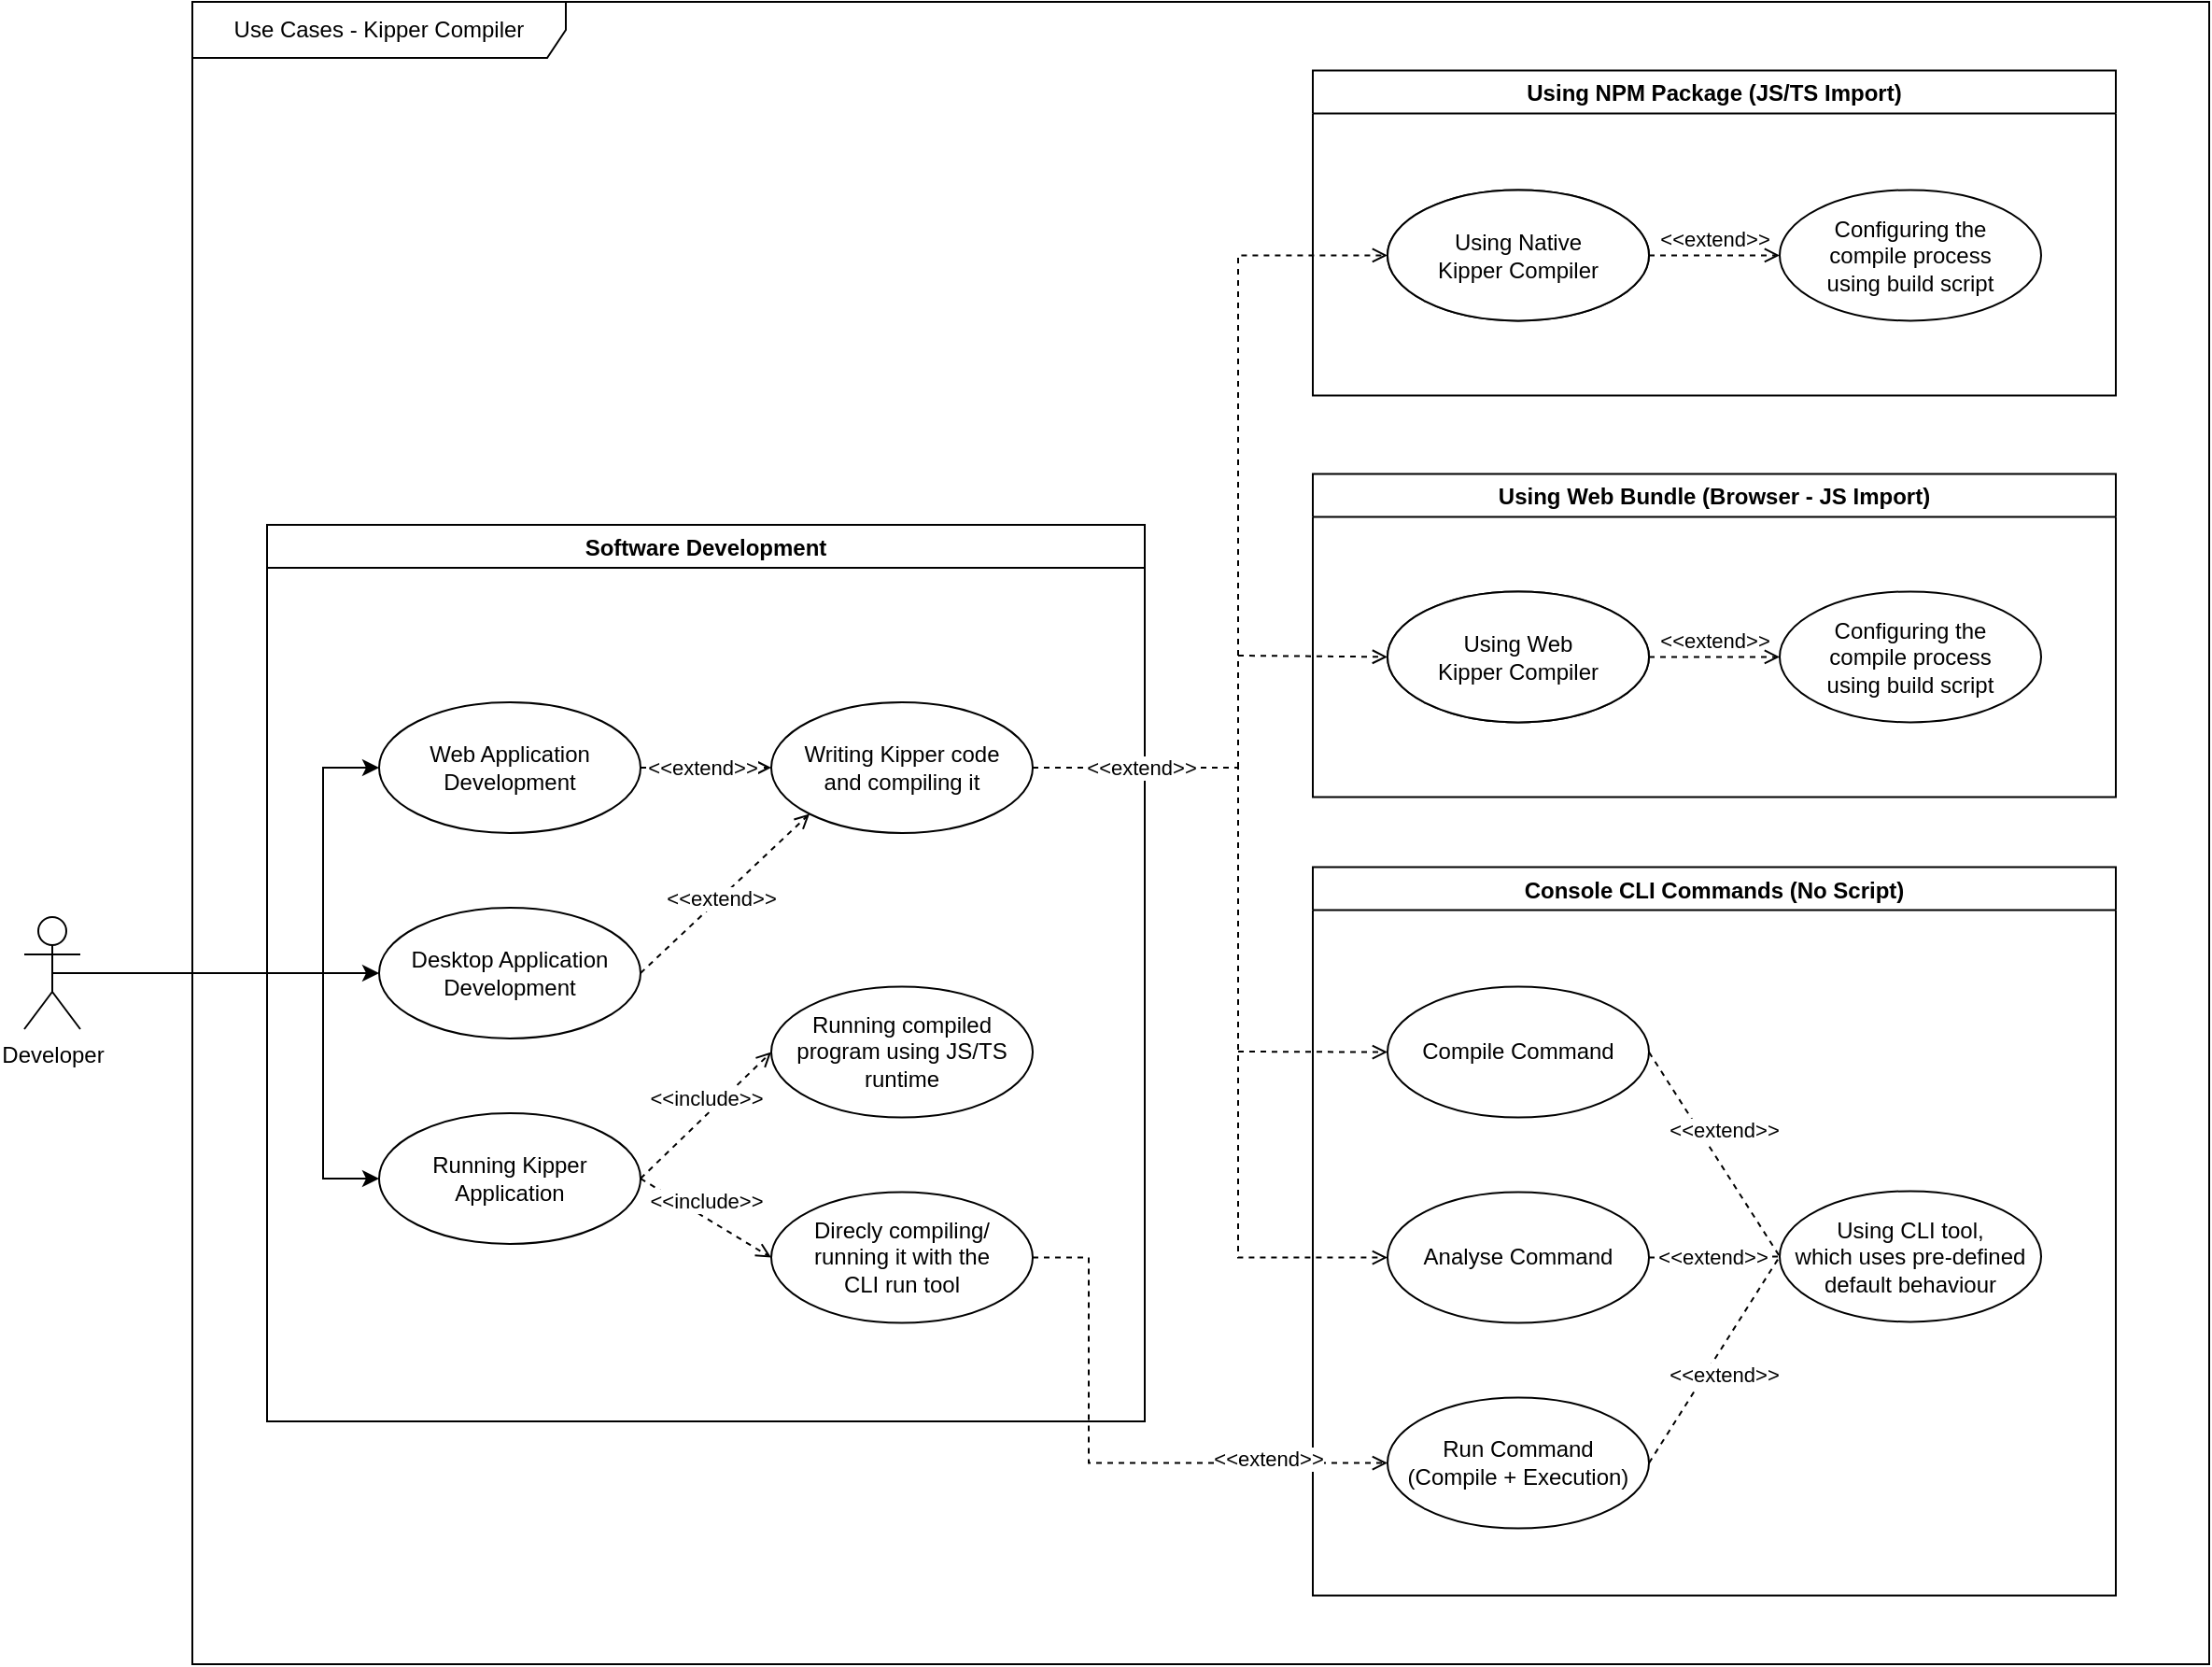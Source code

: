 <mxfile version="20.7.4" type="device"><diagram id="FuUV2nHbycMUt-vUP0Zy" name="Page-1"><mxGraphModel dx="2495" dy="986" grid="1" gridSize="10" guides="1" tooltips="1" connect="1" arrows="1" fold="1" page="1" pageScale="1" pageWidth="827" pageHeight="1169" math="0" shadow="0"><root><mxCell id="0"/><mxCell id="1" parent="0"/><mxCell id="AfpxT0Pd_m7bpfM3_LKu-108" value="Use Cases - Kipper Compiler" style="shape=umlFrame;whiteSpace=wrap;html=1;strokeColor=default;fillColor=default;width=200;height=30;" parent="1" vertex="1"><mxGeometry x="-240" y="10" width="1080" height="890" as="geometry"/></mxCell><mxCell id="AfpxT0Pd_m7bpfM3_LKu-70" style="edgeStyle=orthogonalEdgeStyle;rounded=0;orthogonalLoop=1;jettySize=auto;html=1;entryX=0;entryY=0.5;entryDx=0;entryDy=0;" parent="1" target="AfpxT0Pd_m7bpfM3_LKu-59" edge="1"><mxGeometry x="0.211" y="10" relative="1" as="geometry"><Array as="points"><mxPoint x="-170" y="586"/><mxPoint x="-170" y="530"/></Array><mxPoint x="-170" y="590" as="sourcePoint"/><mxPoint as="offset"/></mxGeometry></mxCell><mxCell id="AfpxT0Pd_m7bpfM3_LKu-87" style="edgeStyle=orthogonalEdgeStyle;rounded=0;orthogonalLoop=1;jettySize=auto;html=1;entryX=0;entryY=0.5;entryDx=0;entryDy=0;" parent="1" target="AfpxT0Pd_m7bpfM3_LKu-86" edge="1"><mxGeometry relative="1" as="geometry"><Array as="points"><mxPoint x="-170" y="586"/><mxPoint x="-170" y="640"/></Array><mxPoint x="-170" y="530" as="sourcePoint"/></mxGeometry></mxCell><mxCell id="NsrHJXpEEjK0jSuxSfy6-7" style="edgeStyle=orthogonalEdgeStyle;rounded=0;orthogonalLoop=1;jettySize=auto;html=1;exitX=0.5;exitY=0.5;exitDx=0;exitDy=0;exitPerimeter=0;entryX=0;entryY=0.5;entryDx=0;entryDy=0;" parent="1" source="9VV3H0ATo2uCwWeazLhr-1" target="AfpxT0Pd_m7bpfM3_LKu-58" edge="1"><mxGeometry relative="1" as="geometry"><Array as="points"><mxPoint x="-170" y="530"/><mxPoint x="-170" y="420"/></Array></mxGeometry></mxCell><mxCell id="9VV3H0ATo2uCwWeazLhr-1" value="Developer" style="shape=umlActor;verticalLabelPosition=bottom;verticalAlign=top;html=1;" parent="1" vertex="1"><mxGeometry x="-330" y="500" width="30" height="60" as="geometry"/></mxCell><mxCell id="AfpxT0Pd_m7bpfM3_LKu-11" value="Native JavaScript &lt;br&gt;Kipper Compiler" style="ellipse;whiteSpace=wrap;html=1;" parent="1" vertex="1"><mxGeometry x="400" y="110.69" width="140" height="70" as="geometry"/></mxCell><mxCell id="AfpxT0Pd_m7bpfM3_LKu-16" value="Bundled JavaScript &lt;br&gt;Kipper Compiler" style="ellipse;whiteSpace=wrap;html=1;" parent="1" vertex="1"><mxGeometry x="400" y="325.69" width="140" height="70" as="geometry"/></mxCell><mxCell id="AfpxT0Pd_m7bpfM3_LKu-19" value="Compile Command" style="ellipse;whiteSpace=wrap;html=1;" parent="1" vertex="1"><mxGeometry x="400" y="537.31" width="140" height="70" as="geometry"/></mxCell><mxCell id="AfpxT0Pd_m7bpfM3_LKu-38" value="Using Native&lt;br&gt;Kipper Compiler" style="ellipse;whiteSpace=wrap;html=1;" parent="1" vertex="1"><mxGeometry x="400" y="110.69" width="140" height="70" as="geometry"/></mxCell><mxCell id="AfpxT0Pd_m7bpfM3_LKu-39" value="Using Web&lt;br&gt;Kipper Compiler" style="ellipse;whiteSpace=wrap;html=1;" parent="1" vertex="1"><mxGeometry x="400" y="325.69" width="140" height="70" as="geometry"/></mxCell><mxCell id="AfpxT0Pd_m7bpfM3_LKu-43" value="Analyse Command" style="ellipse;whiteSpace=wrap;html=1;" parent="1" vertex="1"><mxGeometry x="400" y="647.31" width="140" height="70" as="geometry"/></mxCell><mxCell id="AfpxT0Pd_m7bpfM3_LKu-45" value="Run Command&lt;br&gt;(Compile + Execution)" style="ellipse;whiteSpace=wrap;html=1;" parent="1" vertex="1"><mxGeometry x="400" y="757.31" width="140" height="70" as="geometry"/></mxCell><mxCell id="AfpxT0Pd_m7bpfM3_LKu-50" value="Using NPM Package (JS/TS Import)" style="swimlane;strokeColor=default;fillColor=none;" parent="1" vertex="1"><mxGeometry x="360" y="46.69" width="430" height="174" as="geometry"/></mxCell><mxCell id="-8lT_RErc-Yd_7hypuvE-10" value="Configuring the &lt;br&gt;compile process&lt;br&gt;using build script" style="ellipse;whiteSpace=wrap;html=1;" vertex="1" parent="AfpxT0Pd_m7bpfM3_LKu-50"><mxGeometry x="250" y="64" width="140" height="70" as="geometry"/></mxCell><mxCell id="AfpxT0Pd_m7bpfM3_LKu-51" value="Using Web Bundle (Browser - JS Import)" style="swimlane;strokeColor=default;fillColor=none;" parent="1" vertex="1"><mxGeometry x="360" y="262.69" width="430" height="173" as="geometry"/></mxCell><mxCell id="AfpxT0Pd_m7bpfM3_LKu-53" value="Console CLI Commands (No Script)" style="swimlane;strokeColor=default;fillColor=none;" parent="1" vertex="1"><mxGeometry x="360" y="473.31" width="430" height="390" as="geometry"/></mxCell><mxCell id="-8lT_RErc-Yd_7hypuvE-17" value="Using CLI tool,&lt;br&gt;which uses pre-defined default behaviour" style="ellipse;whiteSpace=wrap;html=1;" vertex="1" parent="AfpxT0Pd_m7bpfM3_LKu-53"><mxGeometry x="250" y="173.38" width="140" height="70" as="geometry"/></mxCell><mxCell id="AfpxT0Pd_m7bpfM3_LKu-55" value="Software Development" style="swimlane;strokeColor=default;fillColor=none;startSize=23;" parent="1" vertex="1"><mxGeometry x="-200" y="290" width="470" height="480" as="geometry"/></mxCell><mxCell id="AfpxT0Pd_m7bpfM3_LKu-59" value="Desktop Application&lt;br&gt;Development" style="ellipse;whiteSpace=wrap;html=1;strokeColor=default;fillColor=default;" parent="AfpxT0Pd_m7bpfM3_LKu-55" vertex="1"><mxGeometry x="60" y="205" width="140" height="70" as="geometry"/></mxCell><mxCell id="AfpxT0Pd_m7bpfM3_LKu-58" value="Web Application&lt;br&gt;Development" style="ellipse;whiteSpace=wrap;html=1;strokeColor=default;fillColor=default;" parent="AfpxT0Pd_m7bpfM3_LKu-55" vertex="1"><mxGeometry x="60" y="95" width="140" height="70" as="geometry"/></mxCell><mxCell id="AfpxT0Pd_m7bpfM3_LKu-86" value="Running Kipper&lt;br&gt;Application" style="ellipse;whiteSpace=wrap;html=1;strokeColor=default;fillColor=default;" parent="AfpxT0Pd_m7bpfM3_LKu-55" vertex="1"><mxGeometry x="60" y="315" width="140" height="70" as="geometry"/></mxCell><mxCell id="AfpxT0Pd_m7bpfM3_LKu-102" value="Writing Kipper code&lt;br&gt;and compiling it" style="ellipse;whiteSpace=wrap;html=1;strokeColor=default;fillColor=default;" parent="AfpxT0Pd_m7bpfM3_LKu-55" vertex="1"><mxGeometry x="270" y="95" width="140" height="70" as="geometry"/></mxCell><mxCell id="NsrHJXpEEjK0jSuxSfy6-9" value="&amp;lt;&amp;lt;include&amp;gt;&amp;gt;" style="html=1;verticalAlign=bottom;labelBackgroundColor=default;endArrow=open;endFill=0;dashed=1;rounded=0;exitX=1;exitY=0.5;exitDx=0;exitDy=0;entryX=0;entryY=0.5;entryDx=0;entryDy=0;" parent="AfpxT0Pd_m7bpfM3_LKu-55" source="AfpxT0Pd_m7bpfM3_LKu-86" target="-8lT_RErc-Yd_7hypuvE-2" edge="1"><mxGeometry width="160" relative="1" as="geometry"><mxPoint x="230" y="414" as="sourcePoint"/><mxPoint x="290" y="414" as="targetPoint"/></mxGeometry></mxCell><mxCell id="-8lT_RErc-Yd_7hypuvE-2" value="Running compiled program using JS/TS runtime" style="ellipse;whiteSpace=wrap;html=1;strokeColor=default;fillColor=default;" vertex="1" parent="AfpxT0Pd_m7bpfM3_LKu-55"><mxGeometry x="270" y="247.31" width="140" height="70" as="geometry"/></mxCell><mxCell id="-8lT_RErc-Yd_7hypuvE-6" value="Direcly compiling/&lt;br&gt;running it with the&lt;br&gt;CLI run tool" style="ellipse;whiteSpace=wrap;html=1;strokeColor=default;fillColor=default;" vertex="1" parent="AfpxT0Pd_m7bpfM3_LKu-55"><mxGeometry x="270" y="357.31" width="140" height="70" as="geometry"/></mxCell><mxCell id="-8lT_RErc-Yd_7hypuvE-5" value="&amp;lt;&amp;lt;include&amp;gt;&amp;gt;" style="html=1;verticalAlign=bottom;labelBackgroundColor=default;endArrow=open;endFill=0;dashed=1;rounded=0;exitX=1;exitY=0.5;exitDx=0;exitDy=0;entryX=0;entryY=0.5;entryDx=0;entryDy=0;" edge="1" parent="AfpxT0Pd_m7bpfM3_LKu-55" source="AfpxT0Pd_m7bpfM3_LKu-86" target="-8lT_RErc-Yd_7hypuvE-6"><mxGeometry width="160" relative="1" as="geometry"><mxPoint x="240" y="314" as="sourcePoint"/><mxPoint x="300" y="314" as="targetPoint"/></mxGeometry></mxCell><mxCell id="-8lT_RErc-Yd_7hypuvE-26" style="rounded=0;orthogonalLoop=1;jettySize=auto;html=1;exitX=1;exitY=0.5;exitDx=0;exitDy=0;entryX=0;entryY=0.5;entryDx=0;entryDy=0;dashed=1;labelBackgroundColor=default;endArrow=open;endFill=0;" edge="1" parent="AfpxT0Pd_m7bpfM3_LKu-55" source="AfpxT0Pd_m7bpfM3_LKu-58" target="AfpxT0Pd_m7bpfM3_LKu-102"><mxGeometry relative="1" as="geometry"><mxPoint x="750" y="292.31" as="sourcePoint"/><mxPoint x="820" y="401.69" as="targetPoint"/></mxGeometry></mxCell><mxCell id="-8lT_RErc-Yd_7hypuvE-27" style="rounded=0;orthogonalLoop=1;jettySize=auto;html=1;exitX=1;exitY=0.5;exitDx=0;exitDy=0;entryX=0;entryY=1;entryDx=0;entryDy=0;dashed=1;labelBackgroundColor=default;endArrow=open;endFill=0;" edge="1" parent="AfpxT0Pd_m7bpfM3_LKu-55" source="AfpxT0Pd_m7bpfM3_LKu-59" target="AfpxT0Pd_m7bpfM3_LKu-102"><mxGeometry relative="1" as="geometry"><mxPoint x="210" y="140" as="sourcePoint"/><mxPoint x="300.18" y="115.896" as="targetPoint"/></mxGeometry></mxCell><mxCell id="-8lT_RErc-Yd_7hypuvE-29" value="&amp;lt;&amp;lt;extend&amp;gt;&amp;gt;" style="edgeLabel;html=1;align=center;verticalAlign=middle;resizable=0;points=[];" vertex="1" connectable="0" parent="AfpxT0Pd_m7bpfM3_LKu-55"><mxGeometry x="235.0" y="80.002" as="geometry"><mxPoint x="-2" y="50" as="offset"/></mxGeometry></mxCell><mxCell id="-8lT_RErc-Yd_7hypuvE-30" value="&amp;lt;&amp;lt;extend&amp;gt;&amp;gt;" style="edgeLabel;html=1;align=center;verticalAlign=middle;resizable=0;points=[];" vertex="1" connectable="0" parent="AfpxT0Pd_m7bpfM3_LKu-55"><mxGeometry x="245.0" y="150.002" as="geometry"><mxPoint x="-2" y="50" as="offset"/></mxGeometry></mxCell><mxCell id="AfpxT0Pd_m7bpfM3_LKu-199" style="edgeStyle=orthogonalEdgeStyle;rounded=0;orthogonalLoop=1;jettySize=auto;html=1;entryX=0;entryY=0.5;entryDx=0;entryDy=0;dashed=1;labelBackgroundColor=default;endArrow=open;endFill=0;" parent="1" target="AfpxT0Pd_m7bpfM3_LKu-19" edge="1"><mxGeometry relative="1" as="geometry"><mxPoint x="320" y="572" as="sourcePoint"/><Array as="points"><mxPoint x="320" y="572"/></Array></mxGeometry></mxCell><mxCell id="AfpxT0Pd_m7bpfM3_LKu-200" style="edgeStyle=orthogonalEdgeStyle;rounded=0;orthogonalLoop=1;jettySize=auto;html=1;entryX=0;entryY=0.5;entryDx=0;entryDy=0;dashed=1;labelBackgroundColor=default;endArrow=open;endFill=0;exitX=1;exitY=0.5;exitDx=0;exitDy=0;" parent="1" source="AfpxT0Pd_m7bpfM3_LKu-102" target="AfpxT0Pd_m7bpfM3_LKu-43" edge="1"><mxGeometry relative="1" as="geometry"><mxPoint x="240.0" y="485" as="sourcePoint"/><Array as="points"><mxPoint x="320" y="420"/><mxPoint x="320" y="682"/></Array></mxGeometry></mxCell><mxCell id="AfpxT0Pd_m7bpfM3_LKu-201" style="edgeStyle=orthogonalEdgeStyle;rounded=0;orthogonalLoop=1;jettySize=auto;html=1;entryX=0;entryY=0.5;entryDx=0;entryDy=0;dashed=1;labelBackgroundColor=default;endArrow=open;endFill=0;" parent="1" target="AfpxT0Pd_m7bpfM3_LKu-39" edge="1"><mxGeometry relative="1" as="geometry"><mxPoint x="320" y="360" as="sourcePoint"/><Array as="points"><mxPoint x="320" y="361"/></Array></mxGeometry></mxCell><mxCell id="AfpxT0Pd_m7bpfM3_LKu-202" style="edgeStyle=orthogonalEdgeStyle;rounded=0;orthogonalLoop=1;jettySize=auto;html=1;dashed=1;labelBackgroundColor=default;endArrow=open;endFill=0;entryX=0;entryY=0.5;entryDx=0;entryDy=0;" parent="1" target="AfpxT0Pd_m7bpfM3_LKu-38" edge="1"><mxGeometry relative="1" as="geometry"><mxPoint x="320" y="420" as="sourcePoint"/><mxPoint x="380" y="179" as="targetPoint"/><Array as="points"><mxPoint x="320" y="370"/><mxPoint x="320" y="146"/></Array></mxGeometry></mxCell><mxCell id="AfpxT0Pd_m7bpfM3_LKu-204" value="&amp;lt;&amp;lt;extend&amp;gt;&amp;gt;" style="edgeLabel;html=1;align=center;verticalAlign=middle;resizable=0;points=[];" parent="1" vertex="1" connectable="0"><mxGeometry x="270.0" y="370.002" as="geometry"><mxPoint x="-2" y="50" as="offset"/></mxGeometry></mxCell><mxCell id="-8lT_RErc-Yd_7hypuvE-11" value="&amp;lt;&amp;lt;extend&amp;gt;&amp;gt;" style="html=1;verticalAlign=bottom;labelBackgroundColor=none;endArrow=open;endFill=0;dashed=1;rounded=0;exitX=1;exitY=0.5;exitDx=0;exitDy=0;entryX=0;entryY=0.5;entryDx=0;entryDy=0;" edge="1" parent="1" source="AfpxT0Pd_m7bpfM3_LKu-38" target="-8lT_RErc-Yd_7hypuvE-10"><mxGeometry width="160" relative="1" as="geometry"><mxPoint x="209.919" y="690.226" as="sourcePoint"/><mxPoint x="410" y="855.69" as="targetPoint"/></mxGeometry></mxCell><mxCell id="-8lT_RErc-Yd_7hypuvE-13" style="rounded=0;orthogonalLoop=1;jettySize=auto;html=1;exitX=1;exitY=0.5;exitDx=0;exitDy=0;entryX=0;entryY=0.5;entryDx=0;entryDy=0;dashed=1;labelBackgroundColor=default;endArrow=open;endFill=0;edgeStyle=orthogonalEdgeStyle;" edge="1" parent="1" source="-8lT_RErc-Yd_7hypuvE-6" target="AfpxT0Pd_m7bpfM3_LKu-45"><mxGeometry relative="1" as="geometry"><mxPoint x="250.0" y="495" as="sourcePoint"/><mxPoint x="430.0" y="795" as="targetPoint"/><Array as="points"><mxPoint x="240" y="682"/><mxPoint x="240" y="792"/></Array></mxGeometry></mxCell><mxCell id="-8lT_RErc-Yd_7hypuvE-14" value="&amp;lt;&amp;lt;extend&amp;gt;&amp;gt;" style="edgeLabel;html=1;align=center;verticalAlign=middle;resizable=0;points=[];" vertex="1" connectable="0" parent="1"><mxGeometry x="280.0" y="792.312" as="geometry"><mxPoint x="56" y="-3" as="offset"/></mxGeometry></mxCell><mxCell id="-8lT_RErc-Yd_7hypuvE-15" value="Configuring the&lt;br style=&quot;border-color: var(--border-color);&quot;&gt;compile process&lt;br style=&quot;border-color: var(--border-color);&quot;&gt;using build script" style="ellipse;whiteSpace=wrap;html=1;" vertex="1" parent="1"><mxGeometry x="610" y="325.69" width="140" height="70" as="geometry"/></mxCell><mxCell id="-8lT_RErc-Yd_7hypuvE-16" value="&amp;lt;&amp;lt;extend&amp;gt;&amp;gt;" style="html=1;verticalAlign=bottom;labelBackgroundColor=none;endArrow=open;endFill=0;dashed=1;rounded=0;exitX=1;exitY=0.5;exitDx=0;exitDy=0;entryX=0;entryY=0.5;entryDx=0;entryDy=0;" edge="1" parent="1" source="AfpxT0Pd_m7bpfM3_LKu-39" target="-8lT_RErc-Yd_7hypuvE-15"><mxGeometry width="160" relative="1" as="geometry"><mxPoint x="550.0" y="135.7" as="sourcePoint"/><mxPoint x="620.0" y="135.7" as="targetPoint"/></mxGeometry></mxCell><mxCell id="-8lT_RErc-Yd_7hypuvE-18" style="rounded=0;orthogonalLoop=1;jettySize=auto;html=1;exitX=1;exitY=0.5;exitDx=0;exitDy=0;entryX=0;entryY=0.5;entryDx=0;entryDy=0;dashed=1;labelBackgroundColor=default;endArrow=none;endFill=0;" edge="1" parent="1" source="AfpxT0Pd_m7bpfM3_LKu-19" target="-8lT_RErc-Yd_7hypuvE-17"><mxGeometry relative="1" as="geometry"><mxPoint x="230.0" y="612.31" as="sourcePoint"/><mxPoint x="410.0" y="802.31" as="targetPoint"/></mxGeometry></mxCell><mxCell id="-8lT_RErc-Yd_7hypuvE-19" style="rounded=0;orthogonalLoop=1;jettySize=auto;html=1;exitX=1;exitY=0.5;exitDx=0;exitDy=0;entryX=0;entryY=0.5;entryDx=0;entryDy=0;dashed=1;labelBackgroundColor=default;endArrow=none;endFill=0;" edge="1" parent="1" source="AfpxT0Pd_m7bpfM3_LKu-43" target="-8lT_RErc-Yd_7hypuvE-17"><mxGeometry relative="1" as="geometry"><mxPoint x="550.0" y="582.31" as="sourcePoint"/><mxPoint x="610.0" y="692.31" as="targetPoint"/></mxGeometry></mxCell><mxCell id="-8lT_RErc-Yd_7hypuvE-20" style="rounded=0;orthogonalLoop=1;jettySize=auto;html=1;exitX=1;exitY=0.5;exitDx=0;exitDy=0;entryX=0;entryY=0.5;entryDx=0;entryDy=0;dashed=1;labelBackgroundColor=default;endArrow=none;endFill=0;" edge="1" parent="1" source="AfpxT0Pd_m7bpfM3_LKu-45" target="-8lT_RErc-Yd_7hypuvE-17"><mxGeometry relative="1" as="geometry"><mxPoint x="550.0" y="692.31" as="sourcePoint"/><mxPoint x="620.0" y="702.31" as="targetPoint"/></mxGeometry></mxCell><mxCell id="-8lT_RErc-Yd_7hypuvE-21" value="&amp;lt;&amp;lt;extend&amp;gt;&amp;gt;" style="edgeLabel;html=1;align=center;verticalAlign=middle;resizable=0;points=[];" vertex="1" connectable="0" parent="1"><mxGeometry x="342.0" y="632.312" as="geometry"><mxPoint x="238" y="-19" as="offset"/></mxGeometry></mxCell><mxCell id="-8lT_RErc-Yd_7hypuvE-22" value="&amp;lt;&amp;lt;extend&amp;gt;&amp;gt;" style="edgeLabel;html=1;align=center;verticalAlign=middle;resizable=0;points=[];" vertex="1" connectable="0" parent="1"><mxGeometry x="342.0" y="763.312" as="geometry"><mxPoint x="238" y="-19" as="offset"/></mxGeometry></mxCell><mxCell id="-8lT_RErc-Yd_7hypuvE-23" value="&amp;lt;&amp;lt;extend&amp;gt;&amp;gt;" style="edgeLabel;html=1;align=center;verticalAlign=middle;resizable=0;points=[];" vertex="1" connectable="0" parent="1"><mxGeometry x="336.0" y="700.312" as="geometry"><mxPoint x="238" y="-19" as="offset"/></mxGeometry></mxCell></root></mxGraphModel></diagram></mxfile>